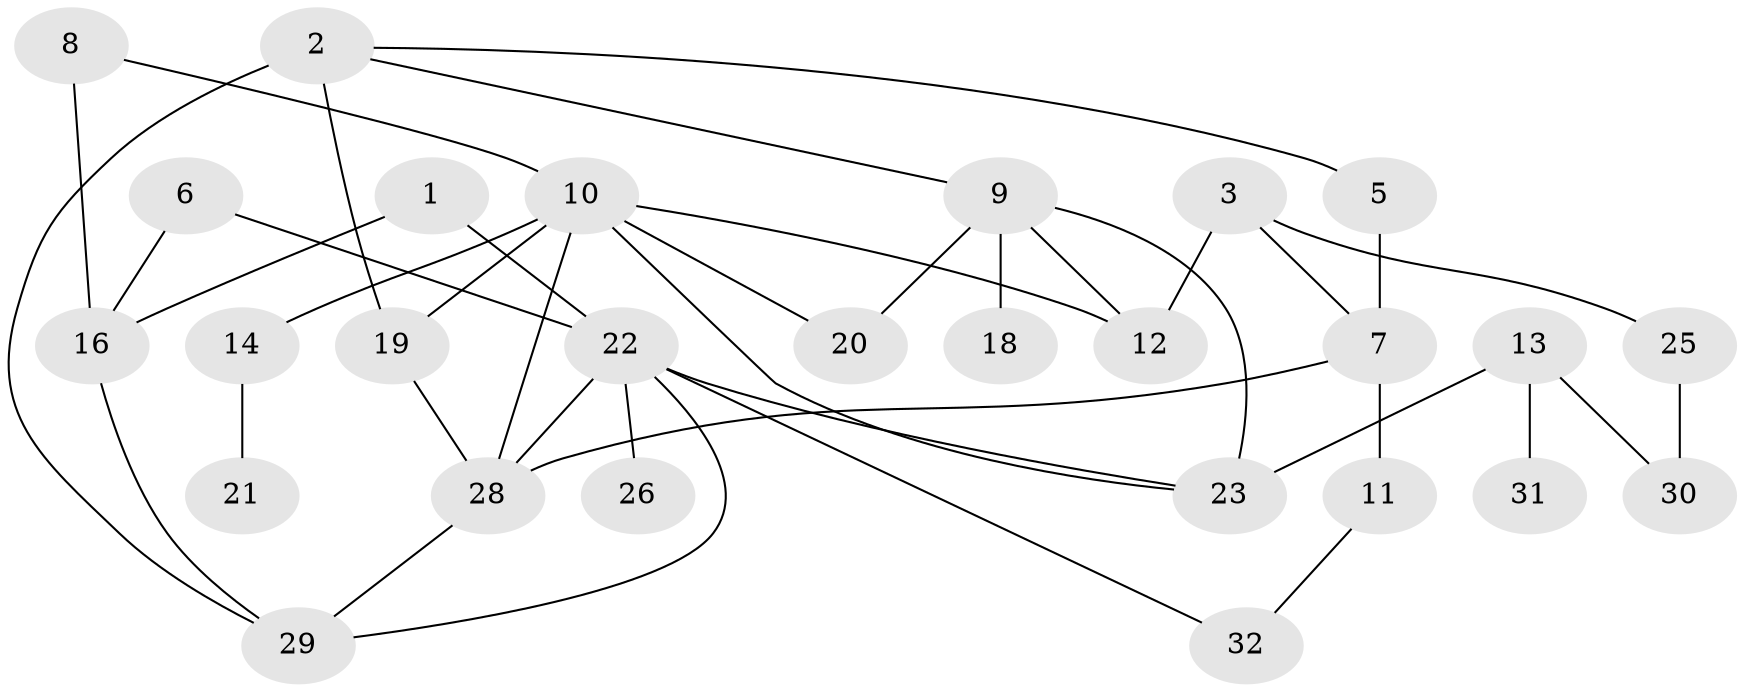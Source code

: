 // original degree distribution, {3: 0.23809523809523808, 2: 0.30158730158730157, 5: 0.031746031746031744, 0: 0.07936507936507936, 4: 0.12698412698412698, 1: 0.1746031746031746, 8: 0.031746031746031744, 6: 0.015873015873015872}
// Generated by graph-tools (version 1.1) at 2025/00/03/09/25 03:00:47]
// undirected, 27 vertices, 40 edges
graph export_dot {
graph [start="1"]
  node [color=gray90,style=filled];
  1;
  2;
  3;
  5;
  6;
  7;
  8;
  9;
  10;
  11;
  12;
  13;
  14;
  16;
  18;
  19;
  20;
  21;
  22;
  23;
  25;
  26;
  28;
  29;
  30;
  31;
  32;
  1 -- 16 [weight=1.0];
  1 -- 22 [weight=1.0];
  2 -- 5 [weight=1.0];
  2 -- 9 [weight=1.0];
  2 -- 19 [weight=2.0];
  2 -- 29 [weight=1.0];
  3 -- 7 [weight=1.0];
  3 -- 12 [weight=1.0];
  3 -- 25 [weight=1.0];
  5 -- 7 [weight=1.0];
  6 -- 16 [weight=1.0];
  6 -- 22 [weight=1.0];
  7 -- 11 [weight=1.0];
  7 -- 28 [weight=1.0];
  8 -- 10 [weight=1.0];
  8 -- 16 [weight=1.0];
  9 -- 12 [weight=1.0];
  9 -- 18 [weight=2.0];
  9 -- 20 [weight=1.0];
  9 -- 23 [weight=2.0];
  10 -- 12 [weight=1.0];
  10 -- 14 [weight=1.0];
  10 -- 19 [weight=2.0];
  10 -- 20 [weight=1.0];
  10 -- 23 [weight=1.0];
  10 -- 28 [weight=2.0];
  11 -- 32 [weight=1.0];
  13 -- 23 [weight=1.0];
  13 -- 30 [weight=1.0];
  13 -- 31 [weight=1.0];
  14 -- 21 [weight=1.0];
  16 -- 29 [weight=1.0];
  19 -- 28 [weight=1.0];
  22 -- 23 [weight=1.0];
  22 -- 26 [weight=1.0];
  22 -- 28 [weight=2.0];
  22 -- 29 [weight=1.0];
  22 -- 32 [weight=1.0];
  25 -- 30 [weight=2.0];
  28 -- 29 [weight=1.0];
}

